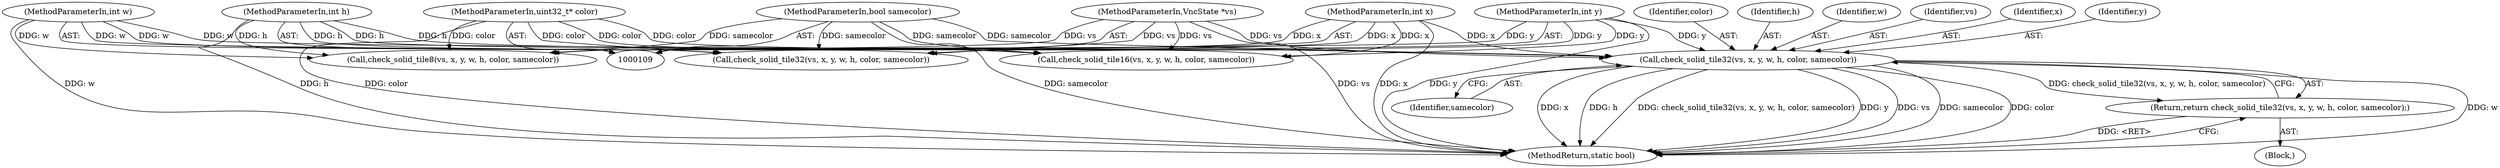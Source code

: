 digraph "0_qemu_9f64916da20eea67121d544698676295bbb105a7_0@pointer" {
"1000155" [label="(Call,check_solid_tile32(vs, x, y, w, h, color, samecolor))"];
"1000110" [label="(MethodParameterIn,VncState *vs)"];
"1000111" [label="(MethodParameterIn,int x)"];
"1000112" [label="(MethodParameterIn,int y)"];
"1000113" [label="(MethodParameterIn,int w)"];
"1000114" [label="(MethodParameterIn,int h)"];
"1000115" [label="(MethodParameterIn,uint32_t* color)"];
"1000116" [label="(MethodParameterIn,bool samecolor)"];
"1000154" [label="(Return,return check_solid_tile32(vs, x, y, w, h, color, samecolor);)"];
"1000175" [label="(Call,check_solid_tile8(vs, x, y, w, h, color, samecolor))"];
"1000111" [label="(MethodParameterIn,int x)"];
"1000158" [label="(Identifier,y)"];
"1000161" [label="(Identifier,color)"];
"1000113" [label="(MethodParameterIn,int w)"];
"1000165" [label="(Call,check_solid_tile16(vs, x, y, w, h, color, samecolor))"];
"1000985" [label="(MethodReturn,static bool)"];
"1000114" [label="(MethodParameterIn,int h)"];
"1000160" [label="(Identifier,h)"];
"1000159" [label="(Identifier,w)"];
"1000162" [label="(Identifier,samecolor)"];
"1000156" [label="(Identifier,vs)"];
"1000157" [label="(Identifier,x)"];
"1000115" [label="(MethodParameterIn,uint32_t* color)"];
"1000155" [label="(Call,check_solid_tile32(vs, x, y, w, h, color, samecolor))"];
"1000110" [label="(MethodParameterIn,VncState *vs)"];
"1000135" [label="(Call,check_solid_tile32(vs, x, y, w, h, color, samecolor))"];
"1000116" [label="(MethodParameterIn,bool samecolor)"];
"1000152" [label="(Block,)"];
"1000112" [label="(MethodParameterIn,int y)"];
"1000154" [label="(Return,return check_solid_tile32(vs, x, y, w, h, color, samecolor);)"];
"1000155" -> "1000154"  [label="AST: "];
"1000155" -> "1000162"  [label="CFG: "];
"1000156" -> "1000155"  [label="AST: "];
"1000157" -> "1000155"  [label="AST: "];
"1000158" -> "1000155"  [label="AST: "];
"1000159" -> "1000155"  [label="AST: "];
"1000160" -> "1000155"  [label="AST: "];
"1000161" -> "1000155"  [label="AST: "];
"1000162" -> "1000155"  [label="AST: "];
"1000154" -> "1000155"  [label="CFG: "];
"1000155" -> "1000985"  [label="DDG: w"];
"1000155" -> "1000985"  [label="DDG: x"];
"1000155" -> "1000985"  [label="DDG: h"];
"1000155" -> "1000985"  [label="DDG: check_solid_tile32(vs, x, y, w, h, color, samecolor)"];
"1000155" -> "1000985"  [label="DDG: y"];
"1000155" -> "1000985"  [label="DDG: vs"];
"1000155" -> "1000985"  [label="DDG: samecolor"];
"1000155" -> "1000985"  [label="DDG: color"];
"1000155" -> "1000154"  [label="DDG: check_solid_tile32(vs, x, y, w, h, color, samecolor)"];
"1000110" -> "1000155"  [label="DDG: vs"];
"1000111" -> "1000155"  [label="DDG: x"];
"1000112" -> "1000155"  [label="DDG: y"];
"1000113" -> "1000155"  [label="DDG: w"];
"1000114" -> "1000155"  [label="DDG: h"];
"1000115" -> "1000155"  [label="DDG: color"];
"1000116" -> "1000155"  [label="DDG: samecolor"];
"1000110" -> "1000109"  [label="AST: "];
"1000110" -> "1000985"  [label="DDG: vs"];
"1000110" -> "1000135"  [label="DDG: vs"];
"1000110" -> "1000165"  [label="DDG: vs"];
"1000110" -> "1000175"  [label="DDG: vs"];
"1000111" -> "1000109"  [label="AST: "];
"1000111" -> "1000985"  [label="DDG: x"];
"1000111" -> "1000135"  [label="DDG: x"];
"1000111" -> "1000165"  [label="DDG: x"];
"1000111" -> "1000175"  [label="DDG: x"];
"1000112" -> "1000109"  [label="AST: "];
"1000112" -> "1000985"  [label="DDG: y"];
"1000112" -> "1000135"  [label="DDG: y"];
"1000112" -> "1000165"  [label="DDG: y"];
"1000112" -> "1000175"  [label="DDG: y"];
"1000113" -> "1000109"  [label="AST: "];
"1000113" -> "1000985"  [label="DDG: w"];
"1000113" -> "1000135"  [label="DDG: w"];
"1000113" -> "1000165"  [label="DDG: w"];
"1000113" -> "1000175"  [label="DDG: w"];
"1000114" -> "1000109"  [label="AST: "];
"1000114" -> "1000985"  [label="DDG: h"];
"1000114" -> "1000135"  [label="DDG: h"];
"1000114" -> "1000165"  [label="DDG: h"];
"1000114" -> "1000175"  [label="DDG: h"];
"1000115" -> "1000109"  [label="AST: "];
"1000115" -> "1000985"  [label="DDG: color"];
"1000115" -> "1000135"  [label="DDG: color"];
"1000115" -> "1000165"  [label="DDG: color"];
"1000115" -> "1000175"  [label="DDG: color"];
"1000116" -> "1000109"  [label="AST: "];
"1000116" -> "1000985"  [label="DDG: samecolor"];
"1000116" -> "1000135"  [label="DDG: samecolor"];
"1000116" -> "1000165"  [label="DDG: samecolor"];
"1000116" -> "1000175"  [label="DDG: samecolor"];
"1000154" -> "1000152"  [label="AST: "];
"1000985" -> "1000154"  [label="CFG: "];
"1000154" -> "1000985"  [label="DDG: <RET>"];
}
